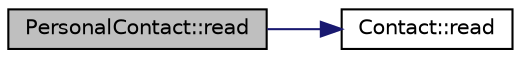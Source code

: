 digraph "PersonalContact::read"
{
  edge [fontname="Helvetica",fontsize="10",labelfontname="Helvetica",labelfontsize="10"];
  node [fontname="Helvetica",fontsize="10",shape=record];
  rankdir="LR";
  Node1 [label="PersonalContact::read",height=0.2,width=0.4,color="black", fillcolor="grey75", style="filled", fontcolor="black"];
  Node1 -> Node2 [color="midnightblue",fontsize="10",style="solid",fontname="Helvetica"];
  Node2 [label="Contact::read",height=0.2,width=0.4,color="black", fillcolor="white", style="filled",URL="$classContact.html#a129d7132ff55adf52737ca7e364d6420"];
}
